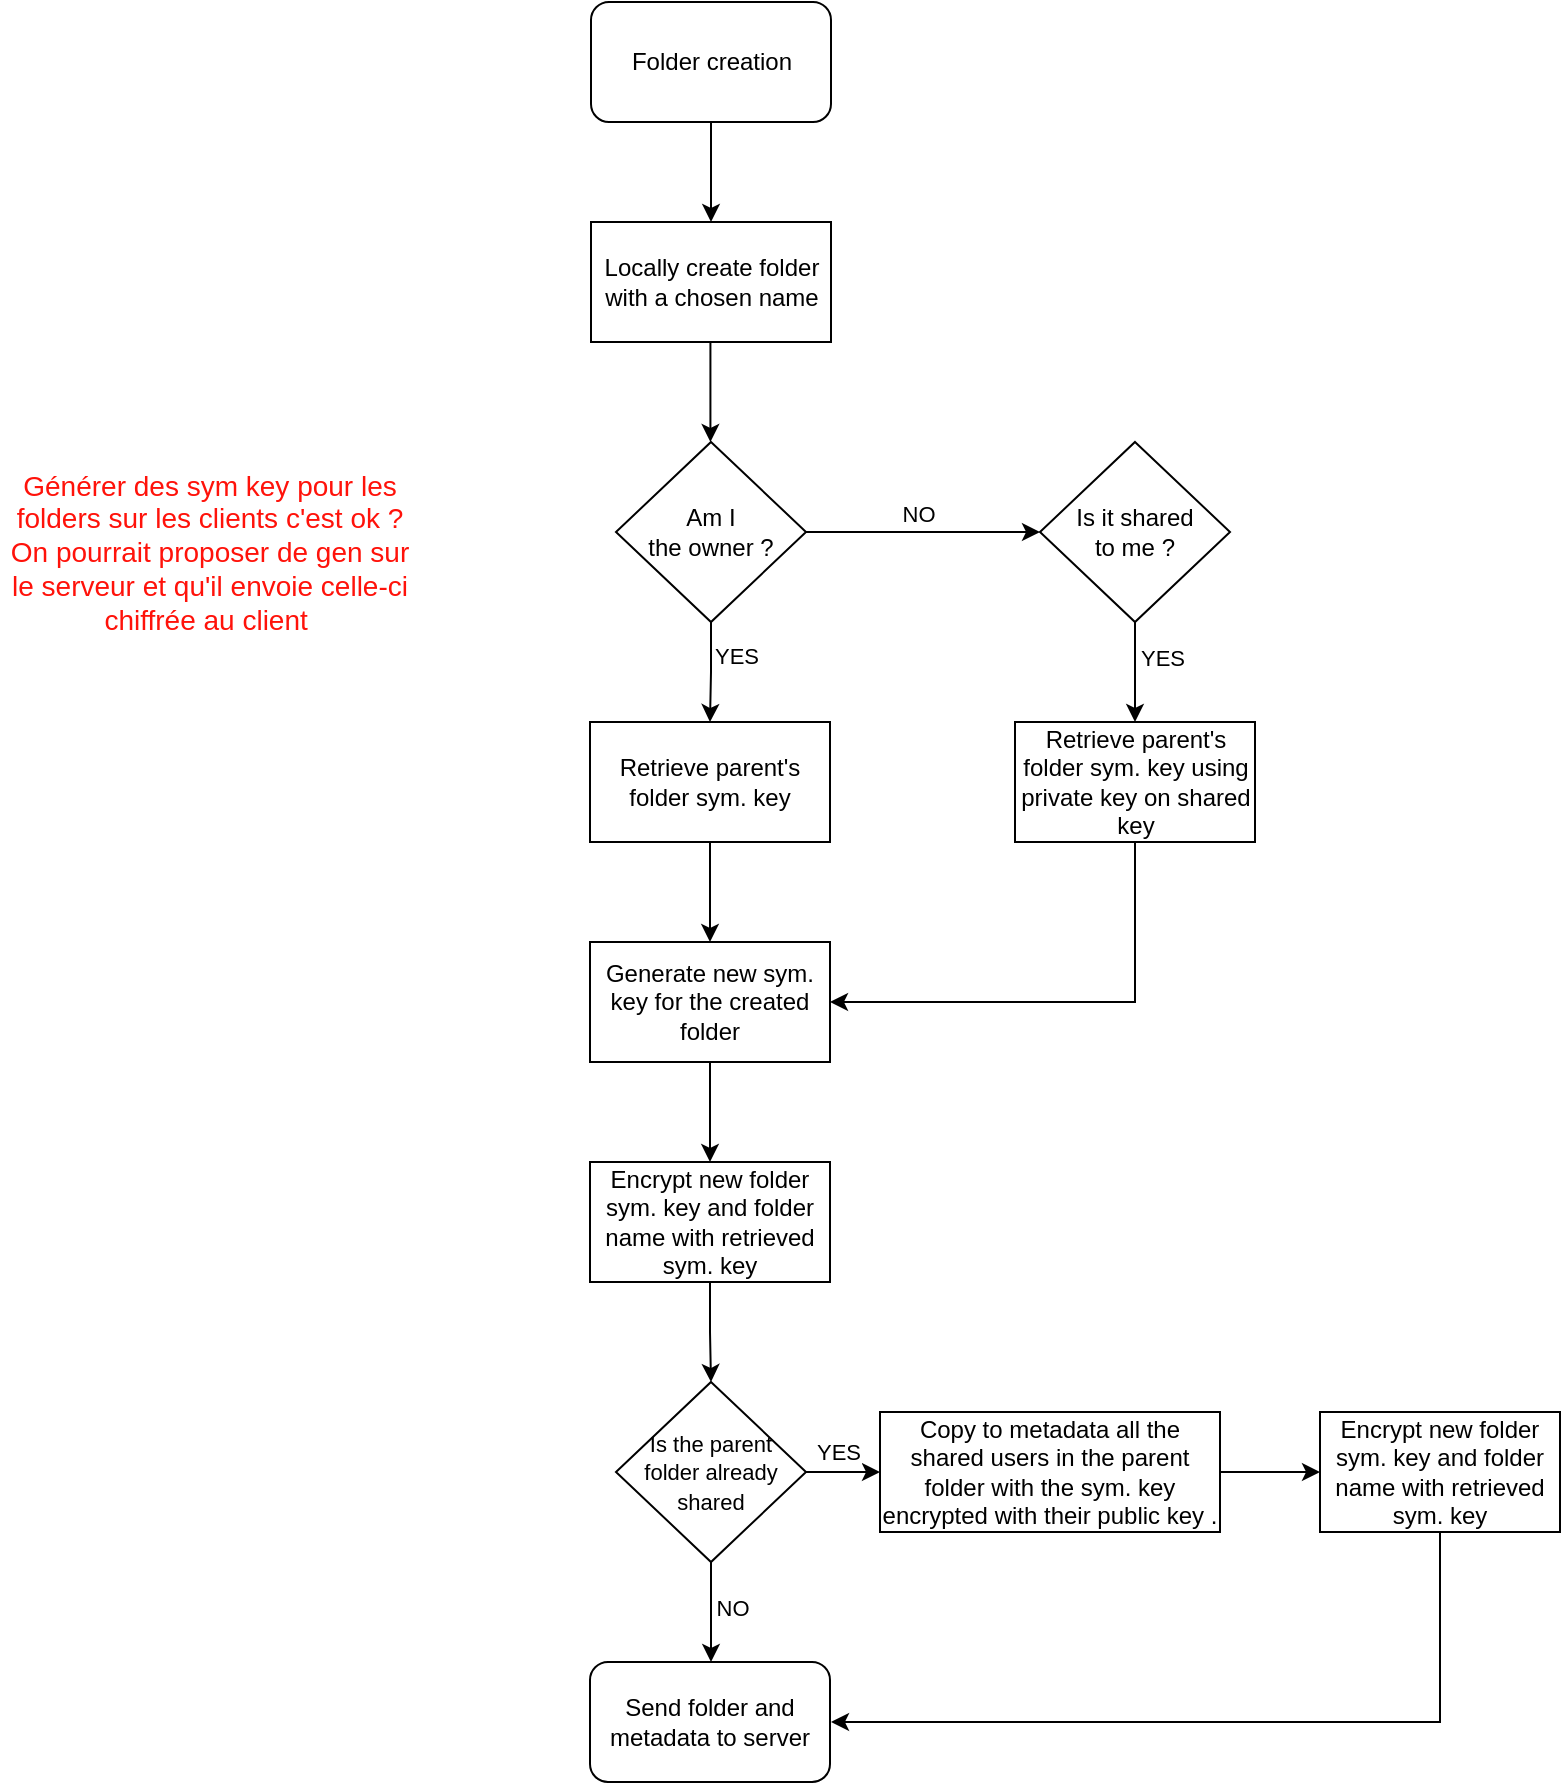 <mxfile version="22.1.16" type="device" pages="3">
  <diagram name="Page-1" id="5weUF10P89xECPLu6Vj3">
    <mxGraphModel dx="1434" dy="779" grid="1" gridSize="10" guides="1" tooltips="1" connect="1" arrows="1" fold="1" page="1" pageScale="1" pageWidth="850" pageHeight="1100" math="0" shadow="0">
      <root>
        <mxCell id="0" />
        <mxCell id="1" parent="0" />
        <mxCell id="tKnuwkjhEqfff0nrh-8c-3" value="" style="edgeStyle=orthogonalEdgeStyle;rounded=0;orthogonalLoop=1;jettySize=auto;html=1;" parent="1" source="tKnuwkjhEqfff0nrh-8c-1" target="tKnuwkjhEqfff0nrh-8c-2" edge="1">
          <mxGeometry relative="1" as="geometry" />
        </mxCell>
        <mxCell id="tKnuwkjhEqfff0nrh-8c-1" value="Folder creation" style="rounded=1;whiteSpace=wrap;html=1;" parent="1" vertex="1">
          <mxGeometry x="365.5" y="120" width="120" height="60" as="geometry" />
        </mxCell>
        <mxCell id="tKnuwkjhEqfff0nrh-8c-2" value="Locally create folder with a chosen name" style="rounded=0;whiteSpace=wrap;html=1;" parent="1" vertex="1">
          <mxGeometry x="365.5" y="230" width="120" height="60" as="geometry" />
        </mxCell>
        <mxCell id="v3pWzvcuu68JQ5mfkEfI-8" value="" style="edgeStyle=orthogonalEdgeStyle;rounded=0;orthogonalLoop=1;jettySize=auto;html=1;" parent="1" source="v3pWzvcuu68JQ5mfkEfI-4" target="v3pWzvcuu68JQ5mfkEfI-7" edge="1">
          <mxGeometry relative="1" as="geometry" />
        </mxCell>
        <mxCell id="v3pWzvcuu68JQ5mfkEfI-11" value="YES" style="edgeLabel;html=1;align=center;verticalAlign=middle;resizable=0;points=[];" parent="v3pWzvcuu68JQ5mfkEfI-8" vertex="1" connectable="0">
          <mxGeometry x="-0.349" y="-2" relative="1" as="geometry">
            <mxPoint x="14" as="offset" />
          </mxGeometry>
        </mxCell>
        <mxCell id="v3pWzvcuu68JQ5mfkEfI-9" value="" style="edgeStyle=orthogonalEdgeStyle;rounded=0;orthogonalLoop=1;jettySize=auto;html=1;" parent="1" source="v3pWzvcuu68JQ5mfkEfI-4" target="v3pWzvcuu68JQ5mfkEfI-6" edge="1">
          <mxGeometry relative="1" as="geometry" />
        </mxCell>
        <mxCell id="v3pWzvcuu68JQ5mfkEfI-10" value="NO" style="edgeLabel;html=1;align=center;verticalAlign=middle;resizable=0;points=[];" parent="v3pWzvcuu68JQ5mfkEfI-9" vertex="1" connectable="0">
          <mxGeometry x="-0.779" relative="1" as="geometry">
            <mxPoint x="43" y="-9" as="offset" />
          </mxGeometry>
        </mxCell>
        <mxCell id="v3pWzvcuu68JQ5mfkEfI-4" value="Am I &lt;br&gt;the owner ?" style="rhombus;whiteSpace=wrap;html=1;" parent="1" vertex="1">
          <mxGeometry x="378" y="340" width="95" height="90" as="geometry" />
        </mxCell>
        <mxCell id="v3pWzvcuu68JQ5mfkEfI-20" value="" style="edgeStyle=orthogonalEdgeStyle;rounded=0;orthogonalLoop=1;jettySize=auto;html=1;" parent="1" source="v3pWzvcuu68JQ5mfkEfI-6" target="v3pWzvcuu68JQ5mfkEfI-13" edge="1">
          <mxGeometry relative="1" as="geometry" />
        </mxCell>
        <mxCell id="v3pWzvcuu68JQ5mfkEfI-21" value="YES" style="edgeLabel;html=1;align=center;verticalAlign=middle;resizable=0;points=[];" parent="v3pWzvcuu68JQ5mfkEfI-20" vertex="1" connectable="0">
          <mxGeometry x="-0.287" y="-2" relative="1" as="geometry">
            <mxPoint x="15" as="offset" />
          </mxGeometry>
        </mxCell>
        <mxCell id="v3pWzvcuu68JQ5mfkEfI-6" value="Is it shared &lt;br&gt;to me ?" style="rhombus;whiteSpace=wrap;html=1;" parent="1" vertex="1">
          <mxGeometry x="590" y="340" width="95" height="90" as="geometry" />
        </mxCell>
        <mxCell id="v3pWzvcuu68JQ5mfkEfI-16" value="" style="edgeStyle=orthogonalEdgeStyle;rounded=0;orthogonalLoop=1;jettySize=auto;html=1;" parent="1" source="v3pWzvcuu68JQ5mfkEfI-7" target="v3pWzvcuu68JQ5mfkEfI-15" edge="1">
          <mxGeometry relative="1" as="geometry" />
        </mxCell>
        <mxCell id="v3pWzvcuu68JQ5mfkEfI-7" value="Retrieve parent&#39;s folder sym. key" style="rounded=0;whiteSpace=wrap;html=1;" parent="1" vertex="1">
          <mxGeometry x="365" y="480" width="120" height="60" as="geometry" />
        </mxCell>
        <mxCell id="v3pWzvcuu68JQ5mfkEfI-23" value="" style="edgeStyle=orthogonalEdgeStyle;rounded=0;orthogonalLoop=1;jettySize=auto;html=1;entryX=1;entryY=0.5;entryDx=0;entryDy=0;" parent="1" source="v3pWzvcuu68JQ5mfkEfI-13" target="v3pWzvcuu68JQ5mfkEfI-15" edge="1">
          <mxGeometry relative="1" as="geometry">
            <mxPoint x="637.5" y="620" as="targetPoint" />
            <Array as="points">
              <mxPoint x="637" y="620" />
            </Array>
          </mxGeometry>
        </mxCell>
        <mxCell id="v3pWzvcuu68JQ5mfkEfI-13" value="Retrieve parent&#39;s folder sym. key using private key on shared key" style="rounded=0;whiteSpace=wrap;html=1;" parent="1" vertex="1">
          <mxGeometry x="577.5" y="480" width="120" height="60" as="geometry" />
        </mxCell>
        <mxCell id="v3pWzvcuu68JQ5mfkEfI-14" value="&lt;font style=&quot;font-size: 14px;&quot; color=&quot;#ff120a&quot;&gt;Générer des sym key pour les folders sur les clients c&#39;est ok ?&lt;br&gt;On pourrait proposer de gen sur le serveur et qu&#39;il envoie celle-ci chiffrée au client&amp;nbsp;&lt;/font&gt;" style="text;html=1;strokeColor=none;fillColor=none;align=center;verticalAlign=middle;whiteSpace=wrap;rounded=0;" parent="1" vertex="1">
          <mxGeometry x="70" y="380" width="210" height="30" as="geometry" />
        </mxCell>
        <mxCell id="v3pWzvcuu68JQ5mfkEfI-25" value="" style="edgeStyle=orthogonalEdgeStyle;rounded=0;orthogonalLoop=1;jettySize=auto;html=1;" parent="1" source="v3pWzvcuu68JQ5mfkEfI-15" target="v3pWzvcuu68JQ5mfkEfI-24" edge="1">
          <mxGeometry relative="1" as="geometry" />
        </mxCell>
        <mxCell id="v3pWzvcuu68JQ5mfkEfI-15" value="Generate new sym. key for the created folder" style="rounded=0;whiteSpace=wrap;html=1;" parent="1" vertex="1">
          <mxGeometry x="365" y="590" width="120" height="60" as="geometry" />
        </mxCell>
        <mxCell id="v3pWzvcuu68JQ5mfkEfI-18" value="" style="edgeStyle=orthogonalEdgeStyle;rounded=0;orthogonalLoop=1;jettySize=auto;html=1;" parent="1" edge="1">
          <mxGeometry relative="1" as="geometry">
            <mxPoint x="425.21" y="290" as="sourcePoint" />
            <mxPoint x="425.21" y="340" as="targetPoint" />
          </mxGeometry>
        </mxCell>
        <mxCell id="v3pWzvcuu68JQ5mfkEfI-28" value="" style="edgeStyle=orthogonalEdgeStyle;rounded=0;orthogonalLoop=1;jettySize=auto;html=1;" parent="1" source="v3pWzvcuu68JQ5mfkEfI-24" target="v3pWzvcuu68JQ5mfkEfI-27" edge="1">
          <mxGeometry relative="1" as="geometry" />
        </mxCell>
        <mxCell id="v3pWzvcuu68JQ5mfkEfI-24" value="Encrypt new folder sym. key and folder name with retrieved sym. key" style="rounded=0;whiteSpace=wrap;html=1;" parent="1" vertex="1">
          <mxGeometry x="365" y="700" width="120" height="60" as="geometry" />
        </mxCell>
        <mxCell id="v3pWzvcuu68JQ5mfkEfI-32" value="" style="edgeStyle=orthogonalEdgeStyle;rounded=0;orthogonalLoop=1;jettySize=auto;html=1;" parent="1" source="v3pWzvcuu68JQ5mfkEfI-27" edge="1">
          <mxGeometry relative="1" as="geometry">
            <mxPoint x="425.5" y="950" as="targetPoint" />
          </mxGeometry>
        </mxCell>
        <mxCell id="v3pWzvcuu68JQ5mfkEfI-37" value="NO" style="edgeLabel;html=1;align=center;verticalAlign=middle;resizable=0;points=[];" parent="v3pWzvcuu68JQ5mfkEfI-32" vertex="1" connectable="0">
          <mxGeometry x="0.03" y="1" relative="1" as="geometry">
            <mxPoint x="9" y="-3" as="offset" />
          </mxGeometry>
        </mxCell>
        <mxCell id="v3pWzvcuu68JQ5mfkEfI-33" value="" style="edgeStyle=orthogonalEdgeStyle;rounded=0;orthogonalLoop=1;jettySize=auto;html=1;" parent="1" source="v3pWzvcuu68JQ5mfkEfI-27" target="v3pWzvcuu68JQ5mfkEfI-30" edge="1">
          <mxGeometry relative="1" as="geometry" />
        </mxCell>
        <mxCell id="v3pWzvcuu68JQ5mfkEfI-35" value="YES" style="edgeLabel;html=1;align=center;verticalAlign=middle;resizable=0;points=[];" parent="v3pWzvcuu68JQ5mfkEfI-33" vertex="1" connectable="0">
          <mxGeometry x="0.214" y="-2" relative="1" as="geometry">
            <mxPoint x="-4" y="-12" as="offset" />
          </mxGeometry>
        </mxCell>
        <mxCell id="v3pWzvcuu68JQ5mfkEfI-27" value="&lt;font style=&quot;font-size: 11px;&quot;&gt;Is the parent &lt;br&gt;folder already shared&lt;/font&gt;" style="rhombus;whiteSpace=wrap;html=1;" parent="1" vertex="1">
          <mxGeometry x="378" y="810" width="95" height="90" as="geometry" />
        </mxCell>
        <mxCell id="v3pWzvcuu68JQ5mfkEfI-34" value="" style="edgeStyle=orthogonalEdgeStyle;rounded=0;orthogonalLoop=1;jettySize=auto;html=1;" parent="1" source="v3pWzvcuu68JQ5mfkEfI-30" target="v3pWzvcuu68JQ5mfkEfI-31" edge="1">
          <mxGeometry relative="1" as="geometry" />
        </mxCell>
        <mxCell id="v3pWzvcuu68JQ5mfkEfI-30" value="Copy to metadata all the shared users in the parent folder with the sym. key encrypted with their public key ." style="rounded=0;whiteSpace=wrap;html=1;" parent="1" vertex="1">
          <mxGeometry x="510" y="825" width="170" height="60" as="geometry" />
        </mxCell>
        <mxCell id="v3pWzvcuu68JQ5mfkEfI-36" style="edgeStyle=orthogonalEdgeStyle;rounded=0;orthogonalLoop=1;jettySize=auto;html=1;entryX=1;entryY=0.5;entryDx=0;entryDy=0;" parent="1" source="v3pWzvcuu68JQ5mfkEfI-31" edge="1">
          <mxGeometry relative="1" as="geometry">
            <mxPoint x="485.5" y="980" as="targetPoint" />
            <Array as="points">
              <mxPoint x="790" y="980" />
            </Array>
          </mxGeometry>
        </mxCell>
        <mxCell id="v3pWzvcuu68JQ5mfkEfI-31" value="Encrypt new folder sym. key and folder name with retrieved sym. key" style="rounded=0;whiteSpace=wrap;html=1;" parent="1" vertex="1">
          <mxGeometry x="730" y="825" width="120" height="60" as="geometry" />
        </mxCell>
        <mxCell id="v3pWzvcuu68JQ5mfkEfI-38" value="Send folder and metadata to server" style="rounded=1;whiteSpace=wrap;html=1;" parent="1" vertex="1">
          <mxGeometry x="365" y="950" width="120" height="60" as="geometry" />
        </mxCell>
      </root>
    </mxGraphModel>
  </diagram>
  <diagram id="YT35vlgq7SbVXgiPbTzR" name="Page-2">
    <mxGraphModel dx="2284" dy="779" grid="1" gridSize="10" guides="1" tooltips="1" connect="1" arrows="1" fold="1" page="1" pageScale="1" pageWidth="850" pageHeight="1100" math="0" shadow="0">
      <root>
        <mxCell id="0" />
        <mxCell id="1" parent="0" />
        <mxCell id="FEileP5LVV7y6IerkJtV-3" value="" style="edgeStyle=orthogonalEdgeStyle;rounded=0;orthogonalLoop=1;jettySize=auto;html=1;" edge="1" parent="1" source="FEileP5LVV7y6IerkJtV-1" target="FEileP5LVV7y6IerkJtV-2">
          <mxGeometry relative="1" as="geometry" />
        </mxCell>
        <mxCell id="FEileP5LVV7y6IerkJtV-1" value="User selects a folder" style="rounded=1;whiteSpace=wrap;html=1;" vertex="1" parent="1">
          <mxGeometry x="340" y="60" width="120" height="60" as="geometry" />
        </mxCell>
        <mxCell id="FEileP5LVV7y6IerkJtV-8" style="edgeStyle=orthogonalEdgeStyle;rounded=0;orthogonalLoop=1;jettySize=auto;html=1;exitX=0;exitY=0.5;exitDx=0;exitDy=0;entryX=0.5;entryY=0;entryDx=0;entryDy=0;" edge="1" parent="1" source="FEileP5LVV7y6IerkJtV-2">
          <mxGeometry relative="1" as="geometry">
            <mxPoint x="180" y="280" as="targetPoint" />
          </mxGeometry>
        </mxCell>
        <mxCell id="FEileP5LVV7y6IerkJtV-10" value="Down" style="edgeLabel;html=1;align=center;verticalAlign=middle;resizable=0;points=[];" vertex="1" connectable="0" parent="FEileP5LVV7y6IerkJtV-8">
          <mxGeometry x="0.169" y="3" relative="1" as="geometry">
            <mxPoint x="67" y="-14" as="offset" />
          </mxGeometry>
        </mxCell>
        <mxCell id="FEileP5LVV7y6IerkJtV-9" style="edgeStyle=orthogonalEdgeStyle;rounded=0;orthogonalLoop=1;jettySize=auto;html=1;exitX=1;exitY=0.5;exitDx=0;exitDy=0;" edge="1" parent="1" source="FEileP5LVV7y6IerkJtV-2">
          <mxGeometry relative="1" as="geometry">
            <mxPoint x="620" y="280" as="targetPoint" />
          </mxGeometry>
        </mxCell>
        <mxCell id="FEileP5LVV7y6IerkJtV-11" value="Up" style="edgeLabel;html=1;align=center;verticalAlign=middle;resizable=0;points=[];" vertex="1" connectable="0" parent="FEileP5LVV7y6IerkJtV-9">
          <mxGeometry x="-0.215" y="1" relative="1" as="geometry">
            <mxPoint x="-10" y="-11" as="offset" />
          </mxGeometry>
        </mxCell>
        <mxCell id="FEileP5LVV7y6IerkJtV-2" value="Change directory up or down" style="rhombus;whiteSpace=wrap;html=1;" vertex="1" parent="1">
          <mxGeometry x="360" y="160" width="80" height="80" as="geometry" />
        </mxCell>
        <mxCell id="FEileP5LVV7y6IerkJtV-14" value="" style="edgeStyle=orthogonalEdgeStyle;rounded=0;orthogonalLoop=1;jettySize=auto;html=1;" edge="1" parent="1" target="FEileP5LVV7y6IerkJtV-13">
          <mxGeometry relative="1" as="geometry">
            <mxPoint x="620" y="340" as="sourcePoint" />
          </mxGeometry>
        </mxCell>
        <mxCell id="FEileP5LVV7y6IerkJtV-37" style="edgeStyle=orthogonalEdgeStyle;rounded=0;orthogonalLoop=1;jettySize=auto;html=1;exitX=1;exitY=0.5;exitDx=0;exitDy=0;entryX=0.5;entryY=0;entryDx=0;entryDy=0;" edge="1" parent="1" source="FEileP5LVV7y6IerkJtV-12" target="FEileP5LVV7y6IerkJtV-35">
          <mxGeometry relative="1" as="geometry" />
        </mxCell>
        <mxCell id="FEileP5LVV7y6IerkJtV-40" value="Yes" style="edgeLabel;html=1;align=center;verticalAlign=middle;resizable=0;points=[];" vertex="1" connectable="0" parent="FEileP5LVV7y6IerkJtV-37">
          <mxGeometry x="-0.589" y="-2" relative="1" as="geometry">
            <mxPoint x="7" y="-13" as="offset" />
          </mxGeometry>
        </mxCell>
        <mxCell id="FEileP5LVV7y6IerkJtV-38" style="edgeStyle=orthogonalEdgeStyle;rounded=0;orthogonalLoop=1;jettySize=auto;html=1;exitX=0;exitY=0.5;exitDx=0;exitDy=0;entryX=0.5;entryY=0;entryDx=0;entryDy=0;" edge="1" parent="1" source="FEileP5LVV7y6IerkJtV-12" target="FEileP5LVV7y6IerkJtV-36">
          <mxGeometry relative="1" as="geometry" />
        </mxCell>
        <mxCell id="FEileP5LVV7y6IerkJtV-39" value="No" style="edgeLabel;html=1;align=center;verticalAlign=middle;resizable=0;points=[];" vertex="1" connectable="0" parent="FEileP5LVV7y6IerkJtV-38">
          <mxGeometry x="-0.101" y="-1" relative="1" as="geometry">
            <mxPoint x="18" y="-9" as="offset" />
          </mxGeometry>
        </mxCell>
        <mxCell id="FEileP5LVV7y6IerkJtV-12" value="Shared ?" style="rhombus;whiteSpace=wrap;html=1;" vertex="1" parent="1">
          <mxGeometry x="140" y="280" width="80" height="80" as="geometry" />
        </mxCell>
        <mxCell id="FEileP5LVV7y6IerkJtV-16" style="edgeStyle=orthogonalEdgeStyle;rounded=0;orthogonalLoop=1;jettySize=auto;html=1;exitX=0;exitY=0.5;exitDx=0;exitDy=0;" edge="1" parent="1" source="FEileP5LVV7y6IerkJtV-13" target="FEileP5LVV7y6IerkJtV-15">
          <mxGeometry relative="1" as="geometry" />
        </mxCell>
        <mxCell id="FEileP5LVV7y6IerkJtV-25" value="Yes" style="edgeLabel;html=1;align=center;verticalAlign=middle;resizable=0;points=[];" vertex="1" connectable="0" parent="FEileP5LVV7y6IerkJtV-16">
          <mxGeometry x="-0.198" y="-2" relative="1" as="geometry">
            <mxPoint x="15" y="-11" as="offset" />
          </mxGeometry>
        </mxCell>
        <mxCell id="FEileP5LVV7y6IerkJtV-19" style="edgeStyle=orthogonalEdgeStyle;rounded=0;orthogonalLoop=1;jettySize=auto;html=1;exitX=1;exitY=0.5;exitDx=0;exitDy=0;" edge="1" parent="1" source="FEileP5LVV7y6IerkJtV-13" target="FEileP5LVV7y6IerkJtV-17">
          <mxGeometry relative="1" as="geometry" />
        </mxCell>
        <mxCell id="FEileP5LVV7y6IerkJtV-27" value="No" style="edgeLabel;html=1;align=center;verticalAlign=middle;resizable=0;points=[];" vertex="1" connectable="0" parent="FEileP5LVV7y6IerkJtV-19">
          <mxGeometry x="-0.176" y="-1" relative="1" as="geometry">
            <mxPoint y="-12" as="offset" />
          </mxGeometry>
        </mxCell>
        <mxCell id="FEileP5LVV7y6IerkJtV-13" value="Shared ?" style="rhombus;whiteSpace=wrap;html=1;" vertex="1" parent="1">
          <mxGeometry x="580" y="390" width="80" height="80" as="geometry" />
        </mxCell>
        <mxCell id="FEileP5LVV7y6IerkJtV-30" style="edgeStyle=orthogonalEdgeStyle;rounded=0;orthogonalLoop=1;jettySize=auto;html=1;" edge="1" parent="1" source="FEileP5LVV7y6IerkJtV-15" target="FEileP5LVV7y6IerkJtV-28">
          <mxGeometry relative="1" as="geometry" />
        </mxCell>
        <mxCell id="FEileP5LVV7y6IerkJtV-15" value="Return the user&#39;s root folder path and get retrieves the root key from the keychain" style="rounded=1;whiteSpace=wrap;html=1;" vertex="1" parent="1">
          <mxGeometry x="440" y="480" width="120" height="60" as="geometry" />
        </mxCell>
        <mxCell id="FEileP5LVV7y6IerkJtV-29" style="edgeStyle=orthogonalEdgeStyle;rounded=0;orthogonalLoop=1;jettySize=auto;html=1;" edge="1" parent="1" source="FEileP5LVV7y6IerkJtV-17" target="FEileP5LVV7y6IerkJtV-28">
          <mxGeometry relative="1" as="geometry" />
        </mxCell>
        <mxCell id="FEileP5LVV7y6IerkJtV-17" value="&lt;font style=&quot;font-size: 9px;&quot;&gt;Truncate current path to move one level up and retrieve previous folder symmetric key from keychain&lt;/font&gt;" style="rounded=1;whiteSpace=wrap;html=1;" vertex="1" parent="1">
          <mxGeometry x="680" y="480" width="120" height="60" as="geometry" />
        </mxCell>
        <mxCell id="FEileP5LVV7y6IerkJtV-21" value="" style="edgeStyle=orthogonalEdgeStyle;rounded=0;orthogonalLoop=1;jettySize=auto;html=1;" edge="1" parent="1" source="FEileP5LVV7y6IerkJtV-20" target="FEileP5LVV7y6IerkJtV-13">
          <mxGeometry relative="1" as="geometry" />
        </mxCell>
        <mxCell id="FEileP5LVV7y6IerkJtV-22" value="No" style="edgeLabel;html=1;align=center;verticalAlign=middle;resizable=0;points=[];" vertex="1" connectable="0" parent="FEileP5LVV7y6IerkJtV-21">
          <mxGeometry x="-0.517" relative="1" as="geometry">
            <mxPoint x="10" as="offset" />
          </mxGeometry>
        </mxCell>
        <mxCell id="FEileP5LVV7y6IerkJtV-24" value="" style="edgeStyle=orthogonalEdgeStyle;rounded=0;orthogonalLoop=1;jettySize=auto;html=1;" edge="1" parent="1" source="FEileP5LVV7y6IerkJtV-20" target="FEileP5LVV7y6IerkJtV-23">
          <mxGeometry relative="1" as="geometry" />
        </mxCell>
        <mxCell id="FEileP5LVV7y6IerkJtV-26" value="Yes" style="edgeLabel;html=1;align=center;verticalAlign=middle;resizable=0;points=[];" vertex="1" connectable="0" parent="FEileP5LVV7y6IerkJtV-24">
          <mxGeometry x="-0.464" y="2" relative="1" as="geometry">
            <mxPoint x="2" y="-8" as="offset" />
          </mxGeometry>
        </mxCell>
        <mxCell id="FEileP5LVV7y6IerkJtV-20" value="&lt;font style=&quot;font-size: 10px;&quot;&gt;Already in root folder ?&lt;/font&gt;" style="rhombus;whiteSpace=wrap;html=1;" vertex="1" parent="1">
          <mxGeometry x="580" y="280" width="80" height="80" as="geometry" />
        </mxCell>
        <mxCell id="FEileP5LVV7y6IerkJtV-23" value="Stop the process" style="rounded=1;whiteSpace=wrap;html=1;" vertex="1" parent="1">
          <mxGeometry x="700" y="290" width="120" height="60" as="geometry" />
        </mxCell>
        <mxCell id="FEileP5LVV7y6IerkJtV-32" value="" style="edgeStyle=orthogonalEdgeStyle;rounded=0;orthogonalLoop=1;jettySize=auto;html=1;" edge="1" parent="1" source="FEileP5LVV7y6IerkJtV-28" target="FEileP5LVV7y6IerkJtV-31">
          <mxGeometry relative="1" as="geometry" />
        </mxCell>
        <mxCell id="FEileP5LVV7y6IerkJtV-28" value="Retrieve parent folder&#39;s metadata from the server" style="rounded=1;whiteSpace=wrap;html=1;" vertex="1" parent="1">
          <mxGeometry x="560" y="590" width="120" height="60" as="geometry" />
        </mxCell>
        <mxCell id="FEileP5LVV7y6IerkJtV-34" value="" style="edgeStyle=orthogonalEdgeStyle;rounded=0;orthogonalLoop=1;jettySize=auto;html=1;" edge="1" parent="1" source="FEileP5LVV7y6IerkJtV-31" target="FEileP5LVV7y6IerkJtV-33">
          <mxGeometry relative="1" as="geometry" />
        </mxCell>
        <mxCell id="FEileP5LVV7y6IerkJtV-31" value="Decrypt the folder&#39;s content (names)" style="rounded=1;whiteSpace=wrap;html=1;" vertex="1" parent="1">
          <mxGeometry x="330" y="790" width="120" height="60" as="geometry" />
        </mxCell>
        <mxCell id="FEileP5LVV7y6IerkJtV-33" value="Set up new session variables" style="rounded=1;whiteSpace=wrap;html=1;" vertex="1" parent="1">
          <mxGeometry x="330" y="880" width="120" height="60" as="geometry" />
        </mxCell>
        <mxCell id="FEileP5LVV7y6IerkJtV-45" value="" style="edgeStyle=orthogonalEdgeStyle;rounded=0;orthogonalLoop=1;jettySize=auto;html=1;" edge="1" parent="1" source="FEileP5LVV7y6IerkJtV-35" target="FEileP5LVV7y6IerkJtV-44">
          <mxGeometry relative="1" as="geometry" />
        </mxCell>
        <mxCell id="FEileP5LVV7y6IerkJtV-35" value="Retrieve share path (the one to the user folder who shared the folder to us)" style="rounded=1;whiteSpace=wrap;html=1;" vertex="1" parent="1">
          <mxGeometry x="240" y="370" width="120" height="60" as="geometry" />
        </mxCell>
        <mxCell id="FEileP5LVV7y6IerkJtV-42" value="" style="edgeStyle=orthogonalEdgeStyle;rounded=0;orthogonalLoop=1;jettySize=auto;html=1;" edge="1" parent="1" source="FEileP5LVV7y6IerkJtV-36" target="FEileP5LVV7y6IerkJtV-41">
          <mxGeometry relative="1" as="geometry" />
        </mxCell>
        <mxCell id="FEileP5LVV7y6IerkJtV-36" value="Retrieve current folder&#39;s metadata and check if the child folder exists" style="rounded=1;whiteSpace=wrap;html=1;" vertex="1" parent="1">
          <mxGeometry y="370" width="120" height="60" as="geometry" />
        </mxCell>
        <mxCell id="FEileP5LVV7y6IerkJtV-46" value="" style="edgeStyle=orthogonalEdgeStyle;rounded=0;orthogonalLoop=1;jettySize=auto;html=1;" edge="1" parent="1" source="FEileP5LVV7y6IerkJtV-41" target="FEileP5LVV7y6IerkJtV-43">
          <mxGeometry relative="1" as="geometry" />
        </mxCell>
        <mxCell id="FEileP5LVV7y6IerkJtV-41" value="&lt;font style=&quot;font-size: 10px;&quot;&gt;Retrieve current folder&#39;s symmetric key from keychain to decrypt child folder&#39;s symmetric key&lt;/font&gt;" style="rounded=1;whiteSpace=wrap;html=1;" vertex="1" parent="1">
          <mxGeometry y="470" width="120" height="60" as="geometry" />
        </mxCell>
        <mxCell id="FEileP5LVV7y6IerkJtV-49" style="edgeStyle=orthogonalEdgeStyle;rounded=0;orthogonalLoop=1;jettySize=auto;html=1;" edge="1" parent="1" source="FEileP5LVV7y6IerkJtV-43" target="FEileP5LVV7y6IerkJtV-48">
          <mxGeometry relative="1" as="geometry" />
        </mxCell>
        <mxCell id="FEileP5LVV7y6IerkJtV-43" value="&lt;font style=&quot;font-size: 10px;&quot;&gt;Create the new path to the chosen folder by adding its name to the current path&lt;/font&gt;" style="rounded=1;whiteSpace=wrap;html=1;" vertex="1" parent="1">
          <mxGeometry y="570" width="120" height="60" as="geometry" />
        </mxCell>
        <mxCell id="FEileP5LVV7y6IerkJtV-50" style="edgeStyle=orthogonalEdgeStyle;rounded=0;orthogonalLoop=1;jettySize=auto;html=1;entryX=0.5;entryY=0;entryDx=0;entryDy=0;exitX=0.5;exitY=1;exitDx=0;exitDy=0;" edge="1" parent="1" source="FEileP5LVV7y6IerkJtV-44" target="FEileP5LVV7y6IerkJtV-48">
          <mxGeometry relative="1" as="geometry">
            <mxPoint x="300.029" y="525" as="sourcePoint" />
            <mxPoint x="180.029" y="675" as="targetPoint" />
            <Array as="points">
              <mxPoint x="300" y="655" />
              <mxPoint x="180" y="655" />
            </Array>
          </mxGeometry>
        </mxCell>
        <mxCell id="FEileP5LVV7y6IerkJtV-44" value="&lt;font style=&quot;font-size: 10px;&quot;&gt;Retrieve private key from session variables to decrypt share folder symmetric key&lt;/font&gt;" style="rounded=1;whiteSpace=wrap;html=1;" vertex="1" parent="1">
          <mxGeometry x="240" y="470" width="120" height="60" as="geometry" />
        </mxCell>
        <mxCell id="FEileP5LVV7y6IerkJtV-52" value="" style="edgeStyle=orthogonalEdgeStyle;rounded=0;orthogonalLoop=1;jettySize=auto;html=1;exitX=0.439;exitY=1.003;exitDx=0;exitDy=0;exitPerimeter=0;entryX=0.5;entryY=0;entryDx=0;entryDy=0;" edge="1" parent="1" source="FEileP5LVV7y6IerkJtV-48" target="FEileP5LVV7y6IerkJtV-31">
          <mxGeometry relative="1" as="geometry">
            <mxPoint x="390" y="770" as="targetPoint" />
          </mxGeometry>
        </mxCell>
        <mxCell id="FEileP5LVV7y6IerkJtV-48" value="Request the new directory metadata to the server by giving its path" style="rounded=1;whiteSpace=wrap;html=1;" vertex="1" parent="1">
          <mxGeometry x="120" y="680" width="120" height="60" as="geometry" />
        </mxCell>
        <mxCell id="FEileP5LVV7y6IerkJtV-55" value="" style="rounded=0;whiteSpace=wrap;html=1;fillColor=none;" vertex="1" parent="1">
          <mxGeometry x="-30" y="50" width="880" height="910" as="geometry" />
        </mxCell>
        <mxCell id="FEileP5LVV7y6IerkJtV-56" value="&lt;font style=&quot;font-size: 20px;&quot;&gt;&lt;b&gt;Folder navigation&lt;/b&gt;&lt;/font&gt;" style="text;html=1;strokeColor=none;fillColor=none;align=center;verticalAlign=middle;whiteSpace=wrap;rounded=0;" vertex="1" parent="1">
          <mxGeometry x="-85" y="50" width="290" height="30" as="geometry" />
        </mxCell>
      </root>
    </mxGraphModel>
  </diagram>
  <diagram id="NkWwIEusmVOieSzajkhO" name="Page-3">
    <mxGraphModel dx="1304" dy="708" grid="1" gridSize="10" guides="1" tooltips="1" connect="1" arrows="1" fold="1" page="1" pageScale="1" pageWidth="850" pageHeight="1100" math="0" shadow="0">
      <root>
        <mxCell id="0" />
        <mxCell id="1" parent="0" />
        <mxCell id="COO9tXnkfJX1CTczABd9-1" value="" style="rounded=0;whiteSpace=wrap;html=1;fillColor=none;" vertex="1" parent="1">
          <mxGeometry x="30" y="80" width="740" height="580" as="geometry" />
        </mxCell>
        <mxCell id="COO9tXnkfJX1CTczABd9-2" value="Client" style="shape=umlLifeline;perimeter=lifelinePerimeter;whiteSpace=wrap;html=1;container=1;dropTarget=0;collapsible=0;recursiveResize=0;outlineConnect=0;portConstraint=eastwest;newEdgeStyle={&quot;edgeStyle&quot;:&quot;elbowEdgeStyle&quot;,&quot;elbow&quot;:&quot;vertical&quot;,&quot;curved&quot;:0,&quot;rounded&quot;:0};" vertex="1" parent="1">
          <mxGeometry x="160" y="150" width="100" height="500" as="geometry" />
        </mxCell>
        <mxCell id="COO9tXnkfJX1CTczABd9-3" value="Server" style="shape=umlLifeline;perimeter=lifelinePerimeter;whiteSpace=wrap;html=1;container=1;dropTarget=0;collapsible=0;recursiveResize=0;outlineConnect=0;portConstraint=eastwest;newEdgeStyle={&quot;edgeStyle&quot;:&quot;elbowEdgeStyle&quot;,&quot;elbow&quot;:&quot;vertical&quot;,&quot;curved&quot;:0,&quot;rounded&quot;:0};" vertex="1" parent="1">
          <mxGeometry x="560" y="150" width="100" height="490" as="geometry" />
        </mxCell>
        <mxCell id="COO9tXnkfJX1CTczABd9-4" value="" style="html=1;points=[[0,0,0,0,5],[0,1,0,0,-5],[1,0,0,0,5],[1,1,0,0,-5]];perimeter=orthogonalPerimeter;outlineConnect=0;targetShapes=umlLifeline;portConstraint=eastwest;newEdgeStyle={&quot;curved&quot;:0,&quot;rounded&quot;:0};" vertex="1" parent="COO9tXnkfJX1CTczABd9-3">
          <mxGeometry x="45" y="270" width="10" height="210" as="geometry" />
        </mxCell>
        <mxCell id="COO9tXnkfJX1CTczABd9-5" value="Initiates creation" style="html=1;verticalAlign=bottom;startArrow=oval;startFill=1;endArrow=block;startSize=8;curved=0;rounded=0;" edge="1" parent="1">
          <mxGeometry y="61" width="60" relative="1" as="geometry">
            <mxPoint x="206.1" y="230" as="sourcePoint" />
            <mxPoint x="206.1" y="230" as="targetPoint" />
            <mxPoint x="-60" y="-10" as="offset" />
          </mxGeometry>
        </mxCell>
        <mxCell id="COO9tXnkfJX1CTczABd9-6" value="" style="html=1;verticalAlign=bottom;startArrow=oval;startFill=1;endArrow=block;startSize=8;curved=0;rounded=0;" edge="1" parent="1" target="COO9tXnkfJX1CTczABd9-8">
          <mxGeometry width="60" relative="1" as="geometry">
            <mxPoint x="90" y="220" as="sourcePoint" />
            <mxPoint x="209" y="220" as="targetPoint" />
          </mxGeometry>
        </mxCell>
        <mxCell id="COO9tXnkfJX1CTczABd9-7" value="New folder name" style="edgeLabel;html=1;align=center;verticalAlign=middle;resizable=0;points=[];" vertex="1" connectable="0" parent="COO9tXnkfJX1CTczABd9-6">
          <mxGeometry x="-0.287" y="1" relative="1" as="geometry">
            <mxPoint x="11" y="15" as="offset" />
          </mxGeometry>
        </mxCell>
        <mxCell id="COO9tXnkfJX1CTczABd9-8" value="" style="html=1;points=[[0,0,0,0,5],[0,1,0,0,-5],[1,0,0,0,5],[1,1,0,0,-5]];perimeter=orthogonalPerimeter;outlineConnect=0;targetShapes=umlLifeline;portConstraint=eastwest;newEdgeStyle={&quot;curved&quot;:0,&quot;rounded&quot;:0};" vertex="1" parent="1">
          <mxGeometry x="205" y="210" width="10" height="430" as="geometry" />
        </mxCell>
        <mxCell id="COO9tXnkfJX1CTczABd9-9" value="User" style="shape=umlActor;verticalLabelPosition=bottom;verticalAlign=top;html=1;" vertex="1" parent="1">
          <mxGeometry x="44" y="190" width="30" height="60" as="geometry" />
        </mxCell>
        <mxCell id="COO9tXnkfJX1CTczABd9-12" value="&lt;font style=&quot;font-size: 20px;&quot;&gt;&lt;b&gt;Folder creation&lt;/b&gt;&lt;/font&gt;" style="text;html=1;strokeColor=none;fillColor=none;align=center;verticalAlign=middle;whiteSpace=wrap;rounded=0;" vertex="1" parent="1">
          <mxGeometry x="12" y="82" width="190" height="30" as="geometry" />
        </mxCell>
        <mxCell id="COO9tXnkfJX1CTczABd9-13" value="" style="endArrow=classic;html=1;rounded=0;" edge="1" parent="1">
          <mxGeometry width="50" height="50" relative="1" as="geometry">
            <mxPoint x="215" y="293" as="sourcePoint" />
            <mxPoint x="215" y="339" as="targetPoint" />
            <Array as="points">
              <mxPoint x="240" y="293" />
              <mxPoint x="240" y="309" />
              <mxPoint x="240" y="339" />
            </Array>
          </mxGeometry>
        </mxCell>
        <mxCell id="COO9tXnkfJX1CTczABd9-14" value="Encrypt new folder&#39;s&amp;nbsp;&lt;br&gt;name with current&amp;nbsp;&lt;br&gt;symmetric key" style="edgeLabel;html=1;align=center;verticalAlign=middle;resizable=0;points=[];" vertex="1" connectable="0" parent="COO9tXnkfJX1CTczABd9-13">
          <mxGeometry x="-0.018" y="1" relative="1" as="geometry">
            <mxPoint x="59" y="-1" as="offset" />
          </mxGeometry>
        </mxCell>
        <mxCell id="COO9tXnkfJX1CTczABd9-15" value="" style="endArrow=classic;html=1;rounded=0;" edge="1" parent="1">
          <mxGeometry width="50" height="50" relative="1" as="geometry">
            <mxPoint x="215" y="225" as="sourcePoint" />
            <mxPoint x="215" y="271" as="targetPoint" />
            <Array as="points">
              <mxPoint x="240" y="225" />
              <mxPoint x="240" y="241" />
              <mxPoint x="240" y="271" />
            </Array>
          </mxGeometry>
        </mxCell>
        <mxCell id="COO9tXnkfJX1CTczABd9-16" value="Verify this folder doesn&#39;t&lt;br&gt;already exists and retrieve&lt;br&gt;the key of the parent&lt;br&gt;(current folder)" style="edgeLabel;html=1;align=center;verticalAlign=middle;resizable=0;points=[];" vertex="1" connectable="0" parent="COO9tXnkfJX1CTczABd9-15">
          <mxGeometry x="-0.018" y="1" relative="1" as="geometry">
            <mxPoint x="69" y="-1" as="offset" />
          </mxGeometry>
        </mxCell>
        <mxCell id="COO9tXnkfJX1CTczABd9-17" value="" style="endArrow=classic;html=1;rounded=0;" edge="1" parent="1">
          <mxGeometry width="50" height="50" relative="1" as="geometry">
            <mxPoint x="215" y="357" as="sourcePoint" />
            <mxPoint x="215" y="403" as="targetPoint" />
            <Array as="points">
              <mxPoint x="240" y="357" />
              <mxPoint x="240" y="373" />
              <mxPoint x="240" y="403" />
            </Array>
          </mxGeometry>
        </mxCell>
        <mxCell id="COO9tXnkfJX1CTczABd9-18" value="&lt;div&gt;Update current folder&#39;s&lt;/div&gt;&lt;div&gt;metadata to add the&lt;/div&gt;&lt;div&gt;folder&lt;/div&gt;" style="edgeLabel;html=1;align=center;verticalAlign=middle;resizable=0;points=[];" vertex="1" connectable="0" parent="COO9tXnkfJX1CTczABd9-17">
          <mxGeometry x="-0.018" y="1" relative="1" as="geometry">
            <mxPoint x="62" y="-1" as="offset" />
          </mxGeometry>
        </mxCell>
        <mxCell id="COO9tXnkfJX1CTczABd9-19" value="" style="endArrow=classic;html=1;rounded=0;" edge="1" parent="1">
          <mxGeometry width="50" height="50" relative="1" as="geometry">
            <mxPoint x="215" y="440" as="sourcePoint" />
            <mxPoint x="605" y="440" as="targetPoint" />
          </mxGeometry>
        </mxCell>
        <mxCell id="COO9tXnkfJX1CTczABd9-20" value="Send updated current folder&#39;s metadata" style="edgeLabel;html=1;align=center;verticalAlign=middle;resizable=0;points=[];" vertex="1" connectable="0" parent="COO9tXnkfJX1CTczABd9-19">
          <mxGeometry x="-0.426" y="-1" relative="1" as="geometry">
            <mxPoint x="80" y="-11" as="offset" />
          </mxGeometry>
        </mxCell>
        <mxCell id="COO9tXnkfJX1CTczABd9-21" value="" style="endArrow=classic;html=1;rounded=0;" edge="1" parent="1">
          <mxGeometry width="50" height="50" relative="1" as="geometry">
            <mxPoint x="615" y="446" as="sourcePoint" />
            <mxPoint x="615" y="492" as="targetPoint" />
            <Array as="points">
              <mxPoint x="640" y="446" />
              <mxPoint x="640" y="462" />
              <mxPoint x="640" y="492" />
            </Array>
          </mxGeometry>
        </mxCell>
        <mxCell id="COO9tXnkfJX1CTczABd9-22" value="Update current folder&#39;s&lt;br&gt;metadata" style="edgeLabel;html=1;align=center;verticalAlign=middle;resizable=0;points=[];" vertex="1" connectable="0" parent="COO9tXnkfJX1CTczABd9-21">
          <mxGeometry x="-0.018" y="1" relative="1" as="geometry">
            <mxPoint x="59" y="2" as="offset" />
          </mxGeometry>
        </mxCell>
        <mxCell id="COO9tXnkfJX1CTczABd9-23" value="" style="endArrow=none;html=1;rounded=0;endFill=0;startArrow=classic;startFill=1;" edge="1" parent="1">
          <mxGeometry width="50" height="50" relative="1" as="geometry">
            <mxPoint x="215" y="621" as="sourcePoint" />
            <mxPoint x="605" y="621" as="targetPoint" />
          </mxGeometry>
        </mxCell>
        <mxCell id="COO9tXnkfJX1CTczABd9-24" value="Folder creation successful" style="edgeLabel;html=1;align=center;verticalAlign=middle;resizable=0;points=[];" vertex="1" connectable="0" parent="COO9tXnkfJX1CTczABd9-23">
          <mxGeometry x="-0.426" y="-1" relative="1" as="geometry">
            <mxPoint x="80" y="-13" as="offset" />
          </mxGeometry>
        </mxCell>
        <mxCell id="COO9tXnkfJX1CTczABd9-25" value="" style="endArrow=classic;html=1;rounded=0;" edge="1" parent="1">
          <mxGeometry width="50" height="50" relative="1" as="geometry">
            <mxPoint x="615" y="508" as="sourcePoint" />
            <mxPoint x="615" y="554" as="targetPoint" />
            <Array as="points">
              <mxPoint x="640" y="508" />
              <mxPoint x="640" y="524" />
              <mxPoint x="640" y="554" />
            </Array>
          </mxGeometry>
        </mxCell>
        <mxCell id="COO9tXnkfJX1CTczABd9-26" value="Create new folder" style="edgeLabel;html=1;align=center;verticalAlign=middle;resizable=0;points=[];" vertex="1" connectable="0" parent="COO9tXnkfJX1CTczABd9-25">
          <mxGeometry x="-0.018" y="1" relative="1" as="geometry">
            <mxPoint x="45" y="2" as="offset" />
          </mxGeometry>
        </mxCell>
        <mxCell id="COO9tXnkfJX1CTczABd9-27" value="" style="endArrow=classic;html=1;rounded=0;" edge="1" parent="1">
          <mxGeometry width="50" height="50" relative="1" as="geometry">
            <mxPoint x="615" y="567" as="sourcePoint" />
            <mxPoint x="615" y="613" as="targetPoint" />
            <Array as="points">
              <mxPoint x="640" y="567" />
              <mxPoint x="640" y="583" />
              <mxPoint x="640" y="613" />
            </Array>
          </mxGeometry>
        </mxCell>
        <mxCell id="COO9tXnkfJX1CTczABd9-28" value="Create default metadata&lt;br&gt;for the new folder" style="edgeLabel;html=1;align=center;verticalAlign=middle;resizable=0;points=[];" vertex="1" connectable="0" parent="COO9tXnkfJX1CTczABd9-27">
          <mxGeometry x="-0.018" y="1" relative="1" as="geometry">
            <mxPoint x="59" y="2" as="offset" />
          </mxGeometry>
        </mxCell>
      </root>
    </mxGraphModel>
  </diagram>
</mxfile>
